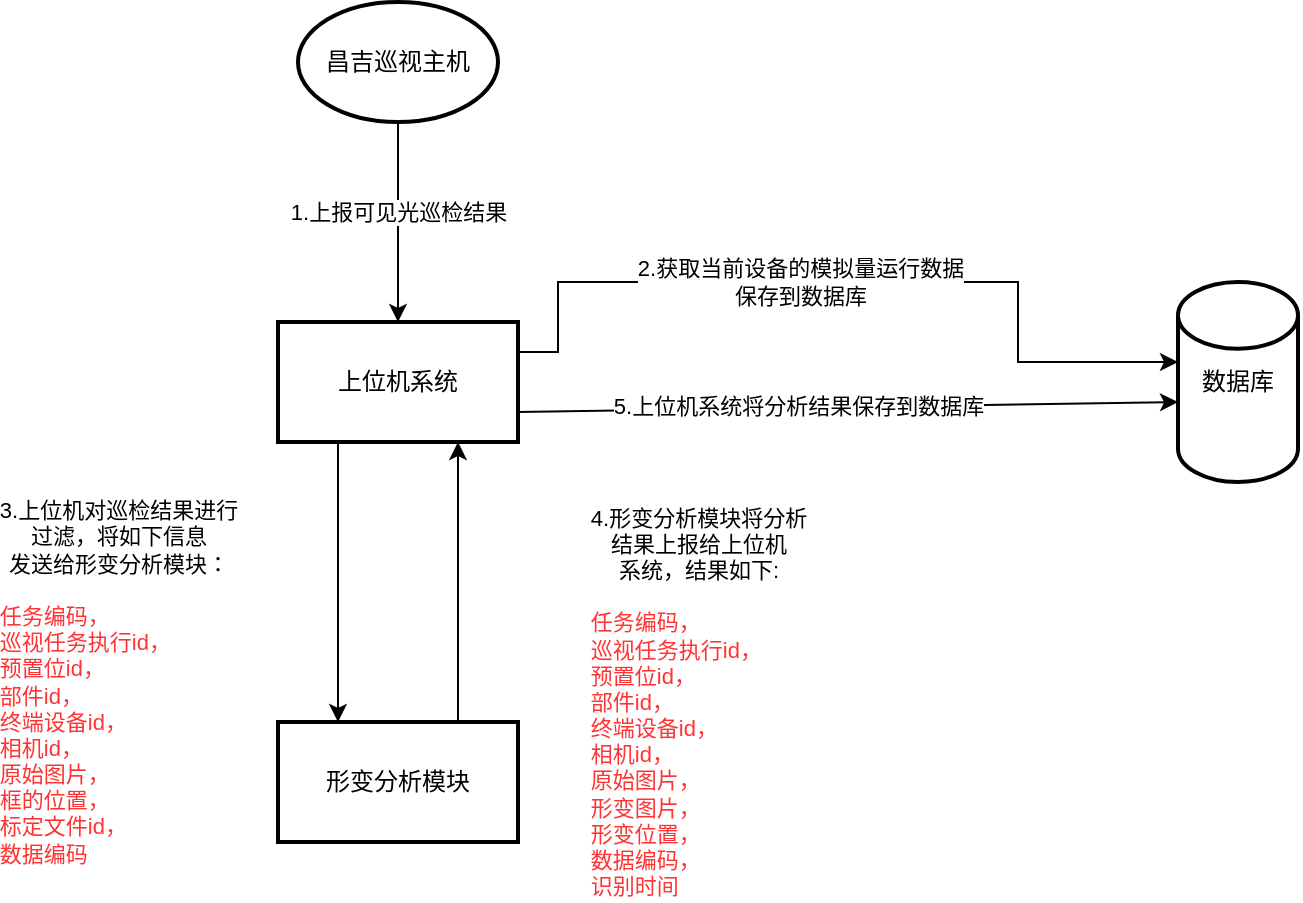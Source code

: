 <mxfile version="16.6.4" type="github">
  <diagram id="UuuZ4-HdQKZMtrYlUDtB" name="Page-1">
    <mxGraphModel dx="1426" dy="627" grid="1" gridSize="10" guides="1" tooltips="1" connect="1" arrows="1" fold="1" page="1" pageScale="1" pageWidth="827" pageHeight="1169" math="0" shadow="0">
      <root>
        <mxCell id="0" />
        <mxCell id="1" parent="0" />
        <mxCell id="fGFA6BrNCQIEQ8YfSRlI-1" value="" style="edgeStyle=orthogonalEdgeStyle;rounded=0;orthogonalLoop=1;jettySize=auto;html=1;" edge="1" parent="1" source="fGFA6BrNCQIEQ8YfSRlI-3" target="fGFA6BrNCQIEQ8YfSRlI-10">
          <mxGeometry relative="1" as="geometry" />
        </mxCell>
        <mxCell id="fGFA6BrNCQIEQ8YfSRlI-2" value="1.上报可见光巡检结果" style="edgeLabel;html=1;align=center;verticalAlign=middle;resizable=0;points=[];" vertex="1" connectable="0" parent="fGFA6BrNCQIEQ8YfSRlI-1">
          <mxGeometry x="-0.1" relative="1" as="geometry">
            <mxPoint as="offset" />
          </mxGeometry>
        </mxCell>
        <mxCell id="fGFA6BrNCQIEQ8YfSRlI-3" value="昌吉巡视主机" style="strokeWidth=2;html=1;shape=mxgraph.flowchart.start_1;whiteSpace=wrap;" vertex="1" parent="1">
          <mxGeometry x="230" y="130" width="100" height="60" as="geometry" />
        </mxCell>
        <mxCell id="fGFA6BrNCQIEQ8YfSRlI-4" value="" style="edgeStyle=orthogonalEdgeStyle;rounded=0;orthogonalLoop=1;jettySize=auto;html=1;exitX=0.25;exitY=1;exitDx=0;exitDy=0;entryX=0.25;entryY=0;entryDx=0;entryDy=0;" edge="1" parent="1" source="fGFA6BrNCQIEQ8YfSRlI-10" target="fGFA6BrNCQIEQ8YfSRlI-13">
          <mxGeometry relative="1" as="geometry" />
        </mxCell>
        <mxCell id="fGFA6BrNCQIEQ8YfSRlI-5" value="3.上位机对巡检结果进行&lt;br&gt;过滤，将如下信息&lt;br&gt;发送给形变分析模块：&lt;br&gt;&lt;br&gt;&lt;span style=&quot;color: rgb(255 , 51 , 51)&quot;&gt;&lt;div style=&quot;text-align: left&quot;&gt;任务编码，&lt;/div&gt;&lt;div style=&quot;text-align: left&quot;&gt;巡视任务执行id，&lt;/div&gt;&lt;/span&gt;&lt;span style=&quot;color: rgb(255 , 51 , 51)&quot;&gt;&lt;div style=&quot;text-align: left&quot;&gt;预置位id，&lt;/div&gt;&lt;div style=&quot;text-align: left&quot;&gt;部件id，&lt;/div&gt;&lt;/span&gt;&lt;span style=&quot;color: rgb(255 , 51 , 51)&quot;&gt;&lt;div style=&quot;text-align: left&quot;&gt;终端设备id，&lt;/div&gt;&lt;/span&gt;&lt;span style=&quot;color: rgb(255 , 51 , 51)&quot;&gt;&lt;div style=&quot;text-align: left&quot;&gt;相机id，&lt;/div&gt;&lt;div style=&quot;text-align: left&quot;&gt;原始图片，&lt;/div&gt;&lt;/span&gt;&lt;span style=&quot;color: rgb(255 , 51 , 51)&quot;&gt;&lt;div style=&quot;text-align: left&quot;&gt;框的位置，&lt;/div&gt;&lt;div style=&quot;text-align: left&quot;&gt;标定文件id，&lt;/div&gt;&lt;/span&gt;&lt;span style=&quot;color: rgb(255 , 51 , 51)&quot;&gt;&lt;div style=&quot;text-align: left&quot;&gt;数据编码&lt;/div&gt;&lt;/span&gt;" style="edgeLabel;html=1;align=center;verticalAlign=middle;resizable=0;points=[];" vertex="1" connectable="0" parent="fGFA6BrNCQIEQ8YfSRlI-4">
          <mxGeometry x="-0.071" relative="1" as="geometry">
            <mxPoint x="-110" y="55" as="offset" />
          </mxGeometry>
        </mxCell>
        <mxCell id="fGFA6BrNCQIEQ8YfSRlI-6" style="edgeStyle=orthogonalEdgeStyle;rounded=0;orthogonalLoop=1;jettySize=auto;html=1;exitX=1;exitY=0.25;exitDx=0;exitDy=0;" edge="1" parent="1" source="fGFA6BrNCQIEQ8YfSRlI-10" target="fGFA6BrNCQIEQ8YfSRlI-14">
          <mxGeometry relative="1" as="geometry">
            <Array as="points">
              <mxPoint x="360" y="305" />
              <mxPoint x="360" y="270" />
              <mxPoint x="590" y="270" />
              <mxPoint x="590" y="310" />
            </Array>
          </mxGeometry>
        </mxCell>
        <mxCell id="fGFA6BrNCQIEQ8YfSRlI-7" value="2.获取当前设备的模拟量运行数据&lt;br&gt;保存到数据库" style="edgeLabel;html=1;align=center;verticalAlign=middle;resizable=0;points=[];" vertex="1" connectable="0" parent="fGFA6BrNCQIEQ8YfSRlI-6">
          <mxGeometry x="-0.074" y="-1" relative="1" as="geometry">
            <mxPoint x="-12" y="-1" as="offset" />
          </mxGeometry>
        </mxCell>
        <mxCell id="fGFA6BrNCQIEQ8YfSRlI-8" style="rounded=0;orthogonalLoop=1;jettySize=auto;html=1;exitX=1;exitY=0.75;exitDx=0;exitDy=0;entryX=0;entryY=0.6;entryDx=0;entryDy=0;entryPerimeter=0;" edge="1" parent="1" source="fGFA6BrNCQIEQ8YfSRlI-10" target="fGFA6BrNCQIEQ8YfSRlI-14">
          <mxGeometry relative="1" as="geometry" />
        </mxCell>
        <mxCell id="fGFA6BrNCQIEQ8YfSRlI-9" value="5.上位机系统将分析结果保存到数据库" style="edgeLabel;html=1;align=center;verticalAlign=middle;resizable=0;points=[];" vertex="1" connectable="0" parent="fGFA6BrNCQIEQ8YfSRlI-8">
          <mxGeometry x="-0.297" y="1" relative="1" as="geometry">
            <mxPoint x="24" as="offset" />
          </mxGeometry>
        </mxCell>
        <mxCell id="fGFA6BrNCQIEQ8YfSRlI-10" value="上位机系统" style="whiteSpace=wrap;html=1;strokeWidth=2;" vertex="1" parent="1">
          <mxGeometry x="220" y="290" width="120" height="60" as="geometry" />
        </mxCell>
        <mxCell id="fGFA6BrNCQIEQ8YfSRlI-11" style="edgeStyle=orthogonalEdgeStyle;rounded=0;orthogonalLoop=1;jettySize=auto;html=1;exitX=0.75;exitY=0;exitDx=0;exitDy=0;entryX=0.75;entryY=1;entryDx=0;entryDy=0;" edge="1" parent="1" source="fGFA6BrNCQIEQ8YfSRlI-13" target="fGFA6BrNCQIEQ8YfSRlI-10">
          <mxGeometry relative="1" as="geometry" />
        </mxCell>
        <mxCell id="fGFA6BrNCQIEQ8YfSRlI-12" value="4.形变分析模块将分析&lt;br&gt;结果上报给上位机&lt;br&gt;系统，结果如下:&lt;br&gt;&lt;br&gt;&lt;span style=&quot;color: rgb(255 , 51 , 51)&quot;&gt;&lt;div style=&quot;text-align: left&quot;&gt;任务编码，&lt;/div&gt;&lt;div style=&quot;text-align: left&quot;&gt;巡视任务执行id，&lt;/div&gt;&lt;/span&gt;&lt;span style=&quot;color: rgb(255 , 51 , 51)&quot;&gt;&lt;div style=&quot;text-align: left&quot;&gt;预置位id，&lt;/div&gt;&lt;div style=&quot;text-align: left&quot;&gt;部件id，&lt;/div&gt;&lt;/span&gt;&lt;span style=&quot;color: rgb(255 , 51 , 51)&quot;&gt;&lt;div style=&quot;text-align: left&quot;&gt;终端设备id，&lt;/div&gt;&lt;/span&gt;&lt;span style=&quot;color: rgb(255 , 51 , 51)&quot;&gt;&lt;div style=&quot;text-align: left&quot;&gt;相机id，&lt;/div&gt;&lt;div style=&quot;text-align: left&quot;&gt;原始图片，&lt;/div&gt;&lt;div style=&quot;text-align: left&quot;&gt;形变图片，&lt;/div&gt;&lt;/span&gt;&lt;span style=&quot;color: rgb(255 , 51 , 51)&quot;&gt;&lt;div style=&quot;text-align: left&quot;&gt;形变位置，&lt;/div&gt;&lt;/span&gt;&lt;span style=&quot;color: rgb(255 , 51 , 51)&quot;&gt;&lt;div style=&quot;text-align: left&quot;&gt;数据编码，&lt;/div&gt;&lt;div style=&quot;text-align: left&quot;&gt;识别时间&lt;/div&gt;&lt;/span&gt;" style="edgeLabel;html=1;align=center;verticalAlign=middle;resizable=0;points=[];" vertex="1" connectable="0" parent="fGFA6BrNCQIEQ8YfSRlI-11">
          <mxGeometry x="0.029" relative="1" as="geometry">
            <mxPoint x="120" y="62" as="offset" />
          </mxGeometry>
        </mxCell>
        <mxCell id="fGFA6BrNCQIEQ8YfSRlI-13" value="形变分析模块" style="whiteSpace=wrap;html=1;strokeWidth=2;" vertex="1" parent="1">
          <mxGeometry x="220" y="490" width="120" height="60" as="geometry" />
        </mxCell>
        <mxCell id="fGFA6BrNCQIEQ8YfSRlI-14" value="数据库" style="strokeWidth=2;html=1;shape=mxgraph.flowchart.database;whiteSpace=wrap;" vertex="1" parent="1">
          <mxGeometry x="670" y="270" width="60" height="100" as="geometry" />
        </mxCell>
      </root>
    </mxGraphModel>
  </diagram>
</mxfile>

